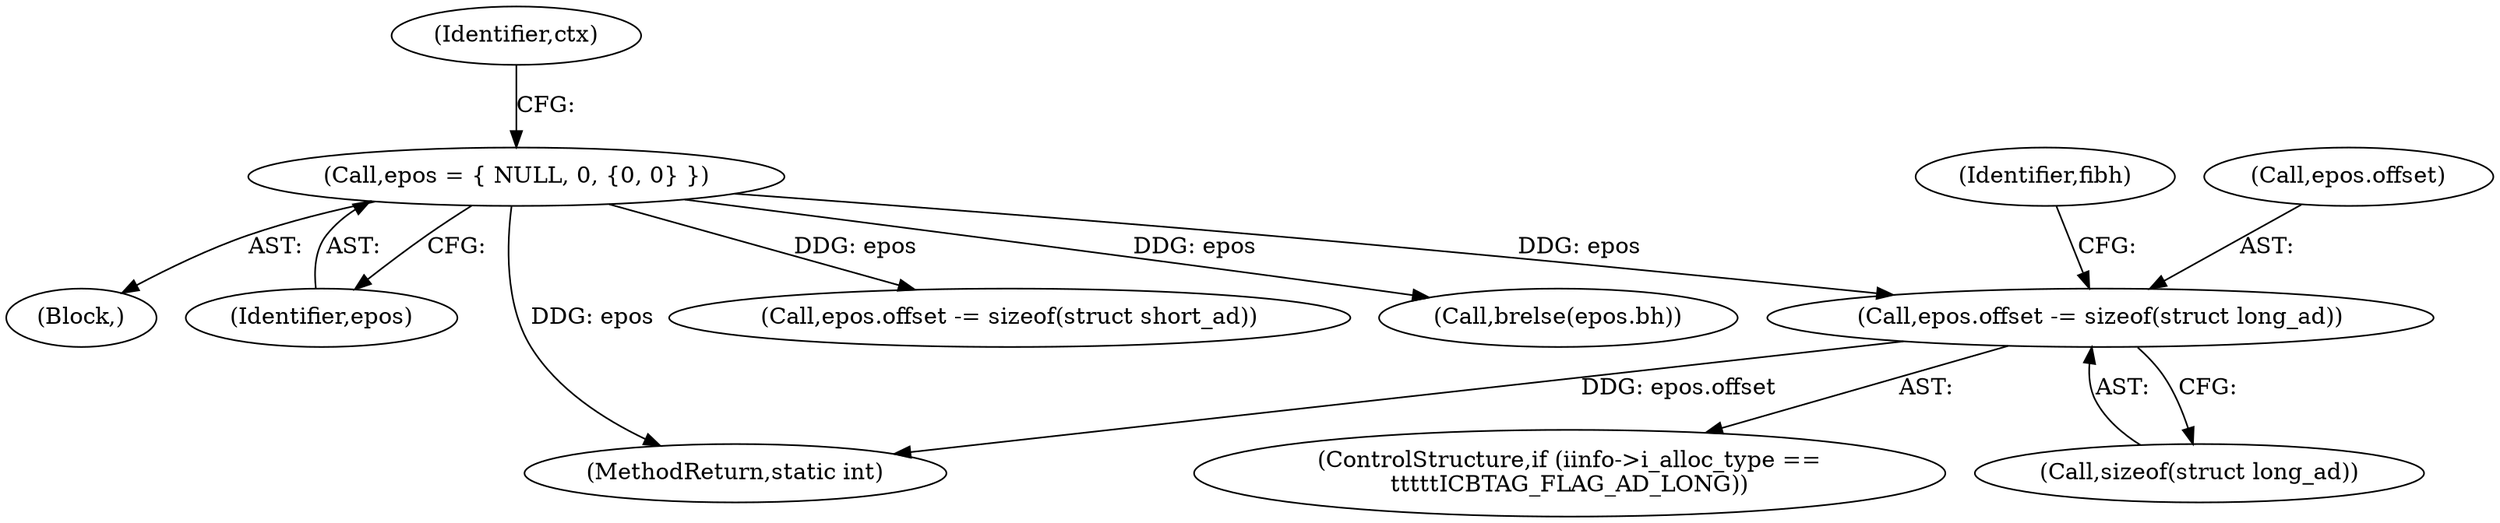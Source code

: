 digraph "0_linux_0e5cc9a40ada6046e6bc3bdfcd0c0d7e4b706b14@API" {
"1000303" [label="(Call,epos.offset -= sizeof(struct long_ad))"];
"1000154" [label="(Call,epos = { NULL, 0, {0, 0} })"];
"1000307" [label="(Call,sizeof(struct long_ad))"];
"1000318" [label="(Identifier,fibh)"];
"1000297" [label="(ControlStructure,if (iinfo->i_alloc_type ==\n\t\t\t\t\tICBTAG_FLAG_AD_LONG))"];
"1000689" [label="(Call,brelse(epos.bh))"];
"1000155" [label="(Identifier,epos)"];
"1000159" [label="(Identifier,ctx)"];
"1000154" [label="(Call,epos = { NULL, 0, {0, 0} })"];
"1000105" [label="(Block,)"];
"1000304" [label="(Call,epos.offset)"];
"1000697" [label="(MethodReturn,static int)"];
"1000303" [label="(Call,epos.offset -= sizeof(struct long_ad))"];
"1000290" [label="(Call,epos.offset -= sizeof(struct short_ad))"];
"1000303" -> "1000297"  [label="AST: "];
"1000303" -> "1000307"  [label="CFG: "];
"1000304" -> "1000303"  [label="AST: "];
"1000307" -> "1000303"  [label="AST: "];
"1000318" -> "1000303"  [label="CFG: "];
"1000303" -> "1000697"  [label="DDG: epos.offset"];
"1000154" -> "1000303"  [label="DDG: epos"];
"1000154" -> "1000105"  [label="AST: "];
"1000154" -> "1000155"  [label="CFG: "];
"1000155" -> "1000154"  [label="AST: "];
"1000159" -> "1000154"  [label="CFG: "];
"1000154" -> "1000697"  [label="DDG: epos"];
"1000154" -> "1000290"  [label="DDG: epos"];
"1000154" -> "1000689"  [label="DDG: epos"];
}
